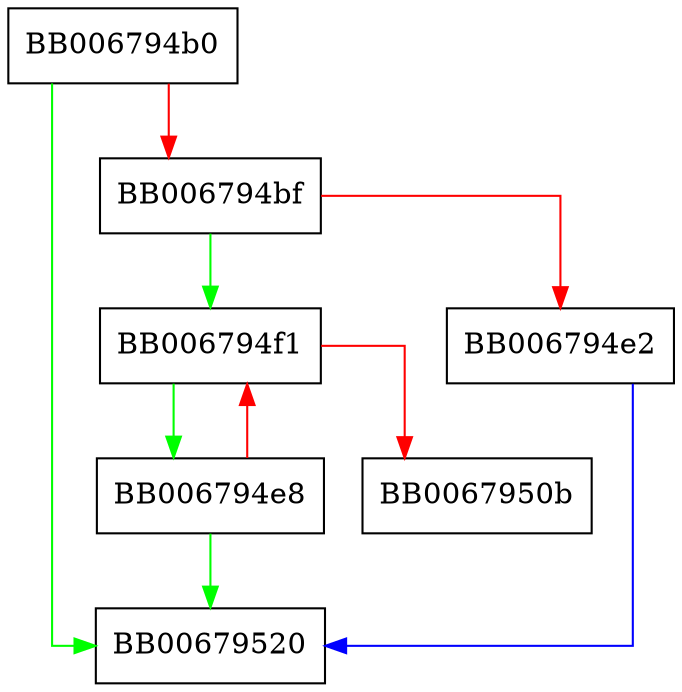 digraph X509v3_get_ext_by_OBJ {
  node [shape="box"];
  graph [splines=ortho];
  BB006794b0 -> BB00679520 [color="green"];
  BB006794b0 -> BB006794bf [color="red"];
  BB006794bf -> BB006794f1 [color="green"];
  BB006794bf -> BB006794e2 [color="red"];
  BB006794e2 -> BB00679520 [color="blue"];
  BB006794e8 -> BB00679520 [color="green"];
  BB006794e8 -> BB006794f1 [color="red"];
  BB006794f1 -> BB006794e8 [color="green"];
  BB006794f1 -> BB0067950b [color="red"];
}